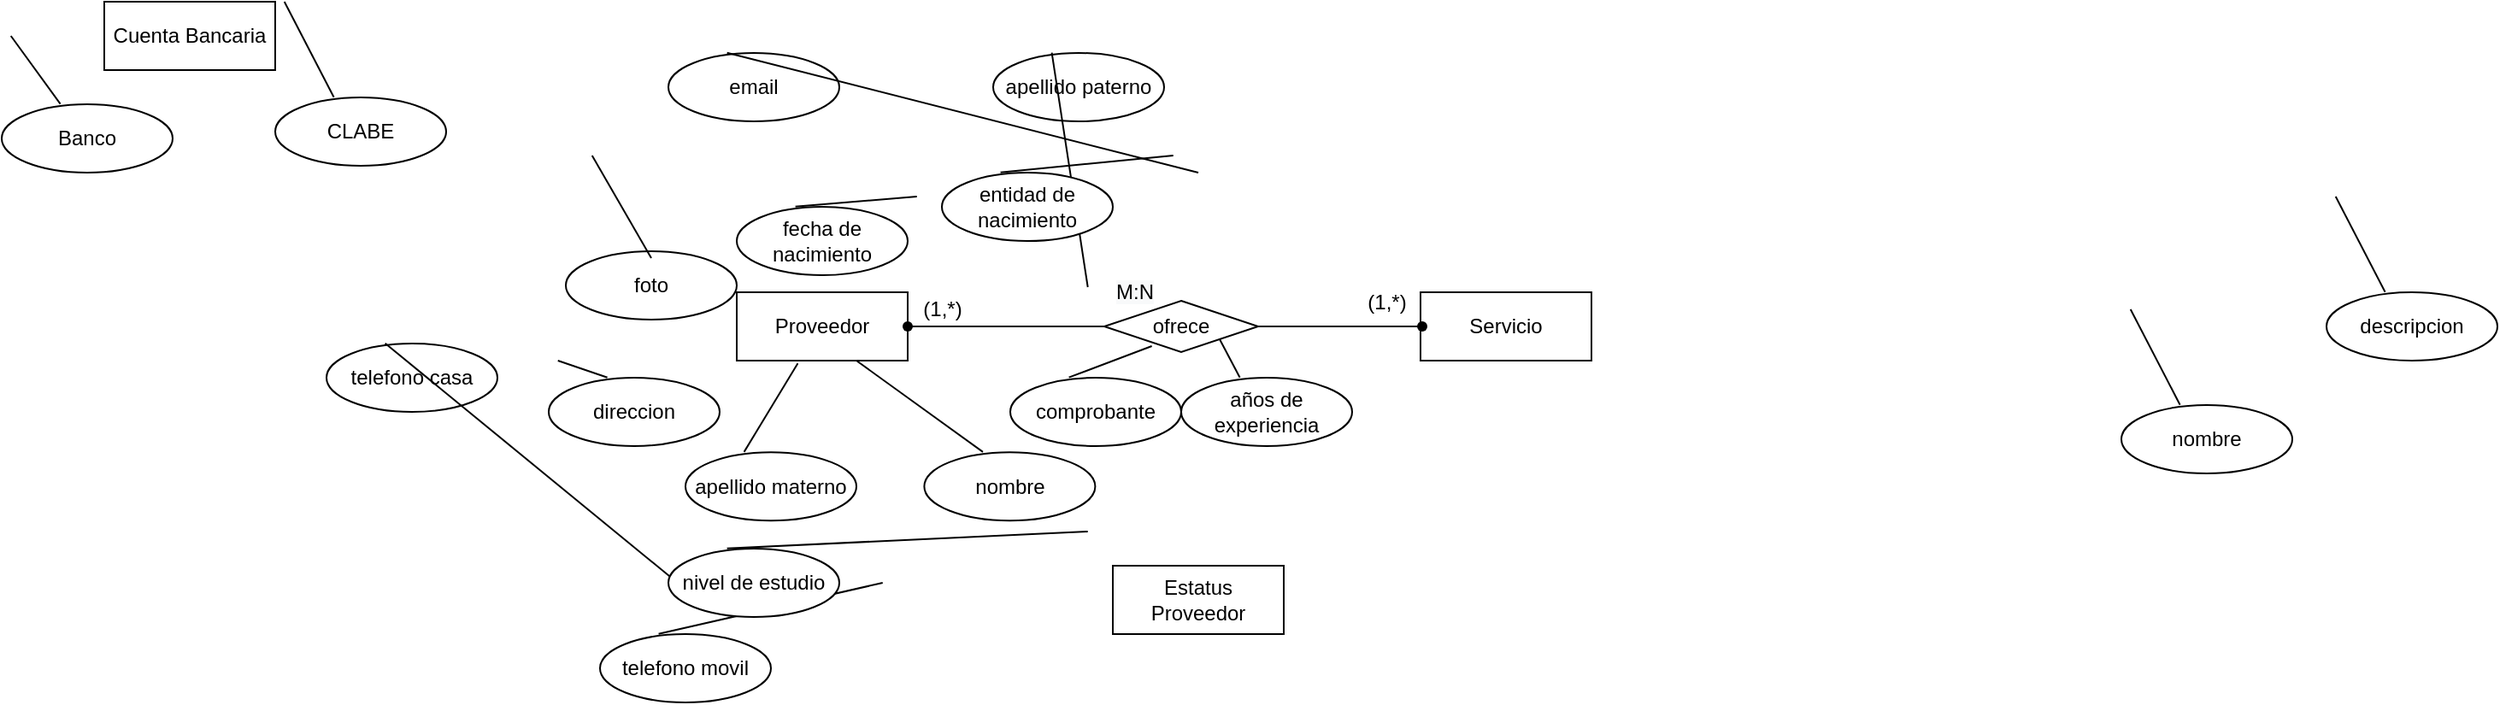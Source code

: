 <mxfile version="20.2.8" type="github">
  <diagram id="R2lEEEUBdFMjLlhIrx00" name="Page-1">
    <mxGraphModel dx="1881" dy="1612" grid="1" gridSize="10" guides="1" tooltips="1" connect="1" arrows="1" fold="1" page="1" pageScale="1" pageWidth="850" pageHeight="1100" math="0" shadow="0" extFonts="Permanent Marker^https://fonts.googleapis.com/css?family=Permanent+Marker">
      <root>
        <mxCell id="0" />
        <mxCell id="1" parent="0" />
        <mxCell id="-Yp7aiIqVqqTGb4Fy1kx-1" value="Proveedor" style="whiteSpace=wrap;html=1;align=center;" vertex="1" parent="1">
          <mxGeometry x="120" y="100" width="100" height="40" as="geometry" />
        </mxCell>
        <mxCell id="-Yp7aiIqVqqTGb4Fy1kx-4" value="nombre" style="ellipse;whiteSpace=wrap;html=1;align=center;" vertex="1" parent="1">
          <mxGeometry x="229.7" y="193.6" width="100" height="40" as="geometry" />
        </mxCell>
        <mxCell id="-Yp7aiIqVqqTGb4Fy1kx-5" value="" style="endArrow=none;html=1;rounded=0;entryX=0.343;entryY=-0.004;entryDx=0;entryDy=0;entryPerimeter=0;exitX=0.903;exitY=1.06;exitDx=0;exitDy=0;exitPerimeter=0;" edge="1" target="-Yp7aiIqVqqTGb4Fy1kx-4" parent="1">
          <mxGeometry width="50" height="50" relative="1" as="geometry">
            <mxPoint x="190.0" y="140.0" as="sourcePoint" />
            <mxPoint x="360.7" y="205.6" as="targetPoint" />
          </mxGeometry>
        </mxCell>
        <mxCell id="-Yp7aiIqVqqTGb4Fy1kx-7" value="apellido paterno" style="ellipse;whiteSpace=wrap;html=1;align=center;" vertex="1" parent="1">
          <mxGeometry x="270" y="-40" width="100" height="40" as="geometry" />
        </mxCell>
        <mxCell id="-Yp7aiIqVqqTGb4Fy1kx-8" value="" style="endArrow=none;html=1;rounded=0;entryX=0.343;entryY=-0.004;entryDx=0;entryDy=0;entryPerimeter=0;" edge="1" target="-Yp7aiIqVqqTGb4Fy1kx-7" parent="1">
          <mxGeometry width="50" height="50" relative="1" as="geometry">
            <mxPoint x="325.364" y="97" as="sourcePoint" />
            <mxPoint x="451.0" y="165" as="targetPoint" />
          </mxGeometry>
        </mxCell>
        <mxCell id="-Yp7aiIqVqqTGb4Fy1kx-9" value="apellido materno" style="ellipse;whiteSpace=wrap;html=1;align=center;" vertex="1" parent="1">
          <mxGeometry x="90" y="193.6" width="100" height="40" as="geometry" />
        </mxCell>
        <mxCell id="-Yp7aiIqVqqTGb4Fy1kx-10" value="" style="endArrow=none;html=1;rounded=0;entryX=0.343;entryY=-0.004;entryDx=0;entryDy=0;entryPerimeter=0;exitX=0.357;exitY=1.04;exitDx=0;exitDy=0;exitPerimeter=0;" edge="1" target="-Yp7aiIqVqqTGb4Fy1kx-9" parent="1" source="-Yp7aiIqVqqTGb4Fy1kx-1">
          <mxGeometry width="50" height="50" relative="1" as="geometry">
            <mxPoint x="145.364" y="260" as="sourcePoint" />
            <mxPoint x="271.0" y="328" as="targetPoint" />
          </mxGeometry>
        </mxCell>
        <mxCell id="-Yp7aiIqVqqTGb4Fy1kx-13" value="foto" style="ellipse;whiteSpace=wrap;html=1;align=center;" vertex="1" parent="1">
          <mxGeometry x="20" y="76" width="100" height="40" as="geometry" />
        </mxCell>
        <mxCell id="-Yp7aiIqVqqTGb4Fy1kx-14" value="" style="endArrow=none;html=1;rounded=0;" edge="1" parent="1">
          <mxGeometry width="50" height="50" relative="1" as="geometry">
            <mxPoint x="35.364" y="20" as="sourcePoint" />
            <mxPoint x="70" y="80" as="targetPoint" />
          </mxGeometry>
        </mxCell>
        <mxCell id="-Yp7aiIqVqqTGb4Fy1kx-15" value="fecha de nacimiento" style="ellipse;whiteSpace=wrap;html=1;align=center;" vertex="1" parent="1">
          <mxGeometry x="120.0" y="50" width="100" height="40" as="geometry" />
        </mxCell>
        <mxCell id="-Yp7aiIqVqqTGb4Fy1kx-16" value="" style="endArrow=none;html=1;rounded=0;entryX=0.343;entryY=-0.004;entryDx=0;entryDy=0;entryPerimeter=0;" edge="1" target="-Yp7aiIqVqqTGb4Fy1kx-15" parent="1">
          <mxGeometry width="50" height="50" relative="1" as="geometry">
            <mxPoint x="225.364" y="44" as="sourcePoint" />
            <mxPoint x="351.0" y="112" as="targetPoint" />
          </mxGeometry>
        </mxCell>
        <mxCell id="-Yp7aiIqVqqTGb4Fy1kx-17" value="entidad de nacimiento" style="ellipse;whiteSpace=wrap;html=1;align=center;" vertex="1" parent="1">
          <mxGeometry x="240" y="30" width="100" height="40" as="geometry" />
        </mxCell>
        <mxCell id="-Yp7aiIqVqqTGb4Fy1kx-18" value="" style="endArrow=none;html=1;rounded=0;entryX=0.343;entryY=-0.004;entryDx=0;entryDy=0;entryPerimeter=0;" edge="1" target="-Yp7aiIqVqqTGb4Fy1kx-17" parent="1">
          <mxGeometry width="50" height="50" relative="1" as="geometry">
            <mxPoint x="375.364" y="20" as="sourcePoint" />
            <mxPoint x="501" y="88" as="targetPoint" />
          </mxGeometry>
        </mxCell>
        <mxCell id="-Yp7aiIqVqqTGb4Fy1kx-19" value="direccion" style="ellipse;whiteSpace=wrap;html=1;align=center;" vertex="1" parent="1">
          <mxGeometry x="10" y="150" width="100" height="40" as="geometry" />
        </mxCell>
        <mxCell id="-Yp7aiIqVqqTGb4Fy1kx-20" value="" style="endArrow=none;html=1;rounded=0;entryX=0.343;entryY=-0.004;entryDx=0;entryDy=0;entryPerimeter=0;" edge="1" target="-Yp7aiIqVqqTGb4Fy1kx-19" parent="1">
          <mxGeometry width="50" height="50" relative="1" as="geometry">
            <mxPoint x="15.364" y="140" as="sourcePoint" />
            <mxPoint x="141.0" y="208" as="targetPoint" />
          </mxGeometry>
        </mxCell>
        <mxCell id="-Yp7aiIqVqqTGb4Fy1kx-21" value="email" style="ellipse;whiteSpace=wrap;html=1;align=center;" vertex="1" parent="1">
          <mxGeometry x="80" y="-40" width="100" height="40" as="geometry" />
        </mxCell>
        <mxCell id="-Yp7aiIqVqqTGb4Fy1kx-22" value="" style="endArrow=none;html=1;rounded=0;entryX=0.343;entryY=-0.004;entryDx=0;entryDy=0;entryPerimeter=0;" edge="1" target="-Yp7aiIqVqqTGb4Fy1kx-21" parent="1">
          <mxGeometry width="50" height="50" relative="1" as="geometry">
            <mxPoint x="390" y="30" as="sourcePoint" />
            <mxPoint x="631" y="108" as="targetPoint" />
          </mxGeometry>
        </mxCell>
        <mxCell id="-Yp7aiIqVqqTGb4Fy1kx-25" value="telefono casa" style="ellipse;whiteSpace=wrap;html=1;align=center;" vertex="1" parent="1">
          <mxGeometry x="-120" y="130" width="100" height="40" as="geometry" />
        </mxCell>
        <mxCell id="-Yp7aiIqVqqTGb4Fy1kx-26" value="" style="endArrow=none;html=1;rounded=0;entryX=0.343;entryY=-0.004;entryDx=0;entryDy=0;entryPerimeter=0;" edge="1" target="-Yp7aiIqVqqTGb4Fy1kx-25" parent="1">
          <mxGeometry width="50" height="50" relative="1" as="geometry">
            <mxPoint x="85.364" y="270" as="sourcePoint" />
            <mxPoint x="211.0" y="338" as="targetPoint" />
          </mxGeometry>
        </mxCell>
        <mxCell id="-Yp7aiIqVqqTGb4Fy1kx-27" value="telefono movil" style="ellipse;whiteSpace=wrap;html=1;align=center;" vertex="1" parent="1">
          <mxGeometry x="40" y="300" width="100" height="40" as="geometry" />
        </mxCell>
        <mxCell id="-Yp7aiIqVqqTGb4Fy1kx-28" value="" style="endArrow=none;html=1;rounded=0;entryX=0.343;entryY=-0.004;entryDx=0;entryDy=0;entryPerimeter=0;" edge="1" target="-Yp7aiIqVqqTGb4Fy1kx-27" parent="1">
          <mxGeometry width="50" height="50" relative="1" as="geometry">
            <mxPoint x="205.364" y="270" as="sourcePoint" />
            <mxPoint x="331.0" y="338" as="targetPoint" />
          </mxGeometry>
        </mxCell>
        <mxCell id="-Yp7aiIqVqqTGb4Fy1kx-29" value="nivel de estudio" style="ellipse;whiteSpace=wrap;html=1;align=center;" vertex="1" parent="1">
          <mxGeometry x="80" y="250" width="100" height="40" as="geometry" />
        </mxCell>
        <mxCell id="-Yp7aiIqVqqTGb4Fy1kx-30" value="" style="endArrow=none;html=1;rounded=0;entryX=0.343;entryY=-0.004;entryDx=0;entryDy=0;entryPerimeter=0;" edge="1" target="-Yp7aiIqVqqTGb4Fy1kx-29" parent="1">
          <mxGeometry width="50" height="50" relative="1" as="geometry">
            <mxPoint x="325.364" y="240" as="sourcePoint" />
            <mxPoint x="451.0" y="308" as="targetPoint" />
          </mxGeometry>
        </mxCell>
        <mxCell id="-Yp7aiIqVqqTGb4Fy1kx-31" value="Servicio" style="whiteSpace=wrap;html=1;align=center;" vertex="1" parent="1">
          <mxGeometry x="520" y="100" width="100" height="40" as="geometry" />
        </mxCell>
        <mxCell id="-Yp7aiIqVqqTGb4Fy1kx-33" value="ofrece" style="shape=rhombus;perimeter=rhombusPerimeter;whiteSpace=wrap;html=1;align=center;" vertex="1" parent="1">
          <mxGeometry x="335" y="105" width="90" height="30" as="geometry" />
        </mxCell>
        <mxCell id="-Yp7aiIqVqqTGb4Fy1kx-35" value="&lt;span style=&quot;color: rgb(0, 0, 0); font-family: helvetica; font-size: 12px; font-style: normal; font-weight: 400; letter-spacing: normal; text-align: center; text-indent: 0px; text-transform: none; word-spacing: 0px; background-color: rgb(248, 249, 250); display: inline; float: none;&quot;&gt;M:N&lt;/span&gt;" style="text;whiteSpace=wrap;html=1;" vertex="1" parent="1">
          <mxGeometry x="340" y="86" width="50" height="30" as="geometry" />
        </mxCell>
        <mxCell id="-Yp7aiIqVqqTGb4Fy1kx-36" value="(1,*)" style="text;html=1;align=center;verticalAlign=middle;resizable=0;points=[];autosize=1;strokeColor=none;fillColor=none;" vertex="1" parent="1">
          <mxGeometry x="480" y="96" width="40" height="20" as="geometry" />
        </mxCell>
        <mxCell id="-Yp7aiIqVqqTGb4Fy1kx-39" value="años de experiencia" style="ellipse;whiteSpace=wrap;html=1;align=center;" vertex="1" parent="1">
          <mxGeometry x="380" y="150" width="100" height="40" as="geometry" />
        </mxCell>
        <mxCell id="-Yp7aiIqVqqTGb4Fy1kx-40" value="" style="endArrow=none;html=1;rounded=0;entryX=0.343;entryY=-0.004;entryDx=0;entryDy=0;entryPerimeter=0;exitX=1;exitY=1;exitDx=0;exitDy=0;" edge="1" target="-Yp7aiIqVqqTGb4Fy1kx-39" parent="1" source="-Yp7aiIqVqqTGb4Fy1kx-33">
          <mxGeometry width="50" height="50" relative="1" as="geometry">
            <mxPoint x="745.364" y="100" as="sourcePoint" />
            <mxPoint x="871" y="168" as="targetPoint" />
          </mxGeometry>
        </mxCell>
        <mxCell id="-Yp7aiIqVqqTGb4Fy1kx-41" value="comprobante" style="ellipse;whiteSpace=wrap;html=1;align=center;" vertex="1" parent="1">
          <mxGeometry x="280" y="150" width="100" height="40" as="geometry" />
        </mxCell>
        <mxCell id="-Yp7aiIqVqqTGb4Fy1kx-42" value="" style="endArrow=none;html=1;rounded=0;entryX=0.343;entryY=-0.004;entryDx=0;entryDy=0;entryPerimeter=0;exitX=0.309;exitY=0.883;exitDx=0;exitDy=0;exitPerimeter=0;" edge="1" target="-Yp7aiIqVqqTGb4Fy1kx-41" parent="1" source="-Yp7aiIqVqqTGb4Fy1kx-33">
          <mxGeometry width="50" height="50" relative="1" as="geometry">
            <mxPoint x="725.364" y="165.6" as="sourcePoint" />
            <mxPoint x="851" y="233.6" as="targetPoint" />
          </mxGeometry>
        </mxCell>
        <mxCell id="-Yp7aiIqVqqTGb4Fy1kx-46" value="nombre" style="ellipse;whiteSpace=wrap;html=1;align=center;" vertex="1" parent="1">
          <mxGeometry x="930" y="166" width="100" height="40" as="geometry" />
        </mxCell>
        <mxCell id="-Yp7aiIqVqqTGb4Fy1kx-47" value="" style="endArrow=none;html=1;rounded=0;entryX=0.343;entryY=-0.004;entryDx=0;entryDy=0;entryPerimeter=0;" edge="1" target="-Yp7aiIqVqqTGb4Fy1kx-46" parent="1">
          <mxGeometry width="50" height="50" relative="1" as="geometry">
            <mxPoint x="935.364" y="110" as="sourcePoint" />
            <mxPoint x="1061" y="178" as="targetPoint" />
          </mxGeometry>
        </mxCell>
        <mxCell id="-Yp7aiIqVqqTGb4Fy1kx-48" value="descripcion" style="ellipse;whiteSpace=wrap;html=1;align=center;" vertex="1" parent="1">
          <mxGeometry x="1050" y="100" width="100" height="40" as="geometry" />
        </mxCell>
        <mxCell id="-Yp7aiIqVqqTGb4Fy1kx-49" value="" style="endArrow=none;html=1;rounded=0;entryX=0.343;entryY=-0.004;entryDx=0;entryDy=0;entryPerimeter=0;" edge="1" target="-Yp7aiIqVqqTGb4Fy1kx-48" parent="1">
          <mxGeometry width="50" height="50" relative="1" as="geometry">
            <mxPoint x="1055.364" y="44" as="sourcePoint" />
            <mxPoint x="1181" y="112" as="targetPoint" />
          </mxGeometry>
        </mxCell>
        <mxCell id="-Yp7aiIqVqqTGb4Fy1kx-50" value="" style="endArrow=none;html=1;startArrow=none;rounded=0;exitX=0;exitY=0.5;exitDx=0;exitDy=0;" edge="1" target="-Yp7aiIqVqqTGb4Fy1kx-51" parent="1" source="-Yp7aiIqVqqTGb4Fy1kx-33">
          <mxGeometry width="50" height="50" relative="1" as="geometry">
            <mxPoint x="448" y="140" as="sourcePoint" />
            <mxPoint x="378" y="175" as="targetPoint" />
          </mxGeometry>
        </mxCell>
        <mxCell id="-Yp7aiIqVqqTGb4Fy1kx-51" value="" style="shape=waypoint;sketch=0;fillStyle=solid;size=6;pointerEvents=1;points=[];fillColor=none;resizable=0;rotatable=0;perimeter=centerPerimeter;snapToPoint=1;shadow=0;" vertex="1" parent="1">
          <mxGeometry x="200" y="100" width="40" height="40" as="geometry" />
        </mxCell>
        <mxCell id="-Yp7aiIqVqqTGb4Fy1kx-52" value="" style="endArrow=none;html=1;startArrow=none;rounded=0;exitX=1;exitY=0.5;exitDx=0;exitDy=0;" edge="1" target="-Yp7aiIqVqqTGb4Fy1kx-53" parent="1">
          <mxGeometry width="50" height="50" relative="1" as="geometry">
            <mxPoint x="424" y="120" as="sourcePoint" />
            <mxPoint x="529" y="120" as="targetPoint" />
          </mxGeometry>
        </mxCell>
        <mxCell id="-Yp7aiIqVqqTGb4Fy1kx-53" value="" style="shape=waypoint;sketch=0;fillStyle=solid;size=6;pointerEvents=1;points=[];fillColor=none;resizable=0;rotatable=0;perimeter=centerPerimeter;snapToPoint=1;shadow=0;" vertex="1" parent="1">
          <mxGeometry x="501" y="100" width="40" height="40" as="geometry" />
        </mxCell>
        <mxCell id="-Yp7aiIqVqqTGb4Fy1kx-55" value="(1,*)" style="text;html=1;align=center;verticalAlign=middle;resizable=0;points=[];autosize=1;strokeColor=none;fillColor=none;" vertex="1" parent="1">
          <mxGeometry x="220" y="100" width="40" height="20" as="geometry" />
        </mxCell>
        <mxCell id="-Yp7aiIqVqqTGb4Fy1kx-56" value="Cuenta Bancaria" style="whiteSpace=wrap;html=1;align=center;" vertex="1" parent="1">
          <mxGeometry x="-250" y="-70" width="100" height="40" as="geometry" />
        </mxCell>
        <mxCell id="-Yp7aiIqVqqTGb4Fy1kx-59" value="CLABE" style="ellipse;whiteSpace=wrap;html=1;align=center;" vertex="1" parent="1">
          <mxGeometry x="-150" y="-14" width="100" height="40" as="geometry" />
        </mxCell>
        <mxCell id="-Yp7aiIqVqqTGb4Fy1kx-60" value="" style="endArrow=none;html=1;rounded=0;entryX=0.343;entryY=-0.004;entryDx=0;entryDy=0;entryPerimeter=0;" edge="1" target="-Yp7aiIqVqqTGb4Fy1kx-59" parent="1">
          <mxGeometry width="50" height="50" relative="1" as="geometry">
            <mxPoint x="-144.636" y="-70" as="sourcePoint" />
            <mxPoint x="-19.0" y="-2" as="targetPoint" />
          </mxGeometry>
        </mxCell>
        <mxCell id="-Yp7aiIqVqqTGb4Fy1kx-61" value="Banco" style="ellipse;whiteSpace=wrap;html=1;align=center;" vertex="1" parent="1">
          <mxGeometry x="-310" y="-10" width="100" height="40" as="geometry" />
        </mxCell>
        <mxCell id="-Yp7aiIqVqqTGb4Fy1kx-62" value="" style="endArrow=none;html=1;rounded=0;entryX=0.343;entryY=-0.004;entryDx=0;entryDy=0;entryPerimeter=0;" edge="1" target="-Yp7aiIqVqqTGb4Fy1kx-61" parent="1">
          <mxGeometry width="50" height="50" relative="1" as="geometry">
            <mxPoint x="-304.636" y="-50" as="sourcePoint" />
            <mxPoint x="-179.0" y="18" as="targetPoint" />
          </mxGeometry>
        </mxCell>
        <mxCell id="-Yp7aiIqVqqTGb4Fy1kx-63" value="Estatus Proveedor" style="whiteSpace=wrap;html=1;align=center;" vertex="1" parent="1">
          <mxGeometry x="340" y="260" width="100" height="40" as="geometry" />
        </mxCell>
      </root>
    </mxGraphModel>
  </diagram>
</mxfile>
